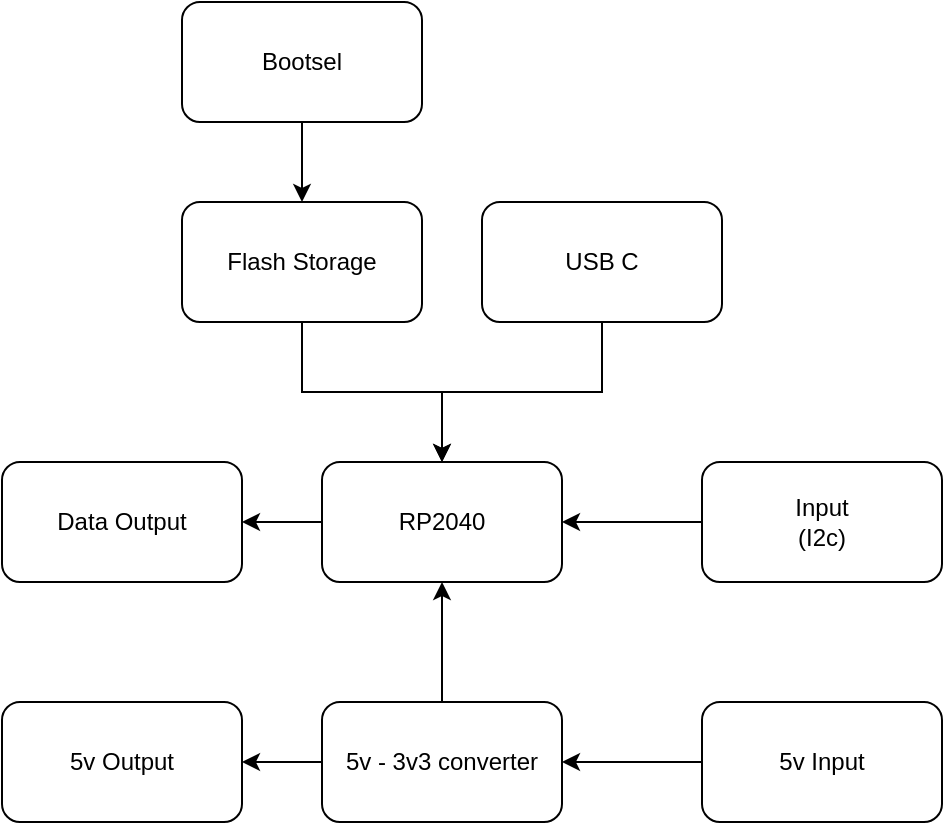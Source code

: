 <mxfile version="26.0.6">
  <diagram name="Page-1" id="VbM0QGf8IZRgNGOa6c49">
    <mxGraphModel dx="1247" dy="686" grid="1" gridSize="10" guides="1" tooltips="1" connect="1" arrows="1" fold="1" page="1" pageScale="1" pageWidth="850" pageHeight="1100" math="0" shadow="0">
      <root>
        <mxCell id="0" />
        <mxCell id="1" parent="0" />
        <mxCell id="VQOmYIT4Rl6xpOW07CCM-15" value="" style="edgeStyle=orthogonalEdgeStyle;rounded=0;orthogonalLoop=1;jettySize=auto;html=1;" edge="1" parent="1" source="VQOmYIT4Rl6xpOW07CCM-1" target="VQOmYIT4Rl6xpOW07CCM-14">
          <mxGeometry relative="1" as="geometry" />
        </mxCell>
        <mxCell id="VQOmYIT4Rl6xpOW07CCM-1" value="RP2040" style="rounded=1;whiteSpace=wrap;html=1;" vertex="1" parent="1">
          <mxGeometry x="360" y="390" width="120" height="60" as="geometry" />
        </mxCell>
        <mxCell id="VQOmYIT4Rl6xpOW07CCM-3" value="" style="edgeStyle=orthogonalEdgeStyle;rounded=0;orthogonalLoop=1;jettySize=auto;html=1;" edge="1" parent="1" source="VQOmYIT4Rl6xpOW07CCM-2" target="VQOmYIT4Rl6xpOW07CCM-1">
          <mxGeometry relative="1" as="geometry" />
        </mxCell>
        <mxCell id="VQOmYIT4Rl6xpOW07CCM-2" value="USB C" style="rounded=1;whiteSpace=wrap;html=1;" vertex="1" parent="1">
          <mxGeometry x="440" y="260" width="120" height="60" as="geometry" />
        </mxCell>
        <mxCell id="VQOmYIT4Rl6xpOW07CCM-5" value="" style="edgeStyle=orthogonalEdgeStyle;rounded=0;orthogonalLoop=1;jettySize=auto;html=1;" edge="1" parent="1" source="VQOmYIT4Rl6xpOW07CCM-4" target="VQOmYIT4Rl6xpOW07CCM-1">
          <mxGeometry relative="1" as="geometry" />
        </mxCell>
        <mxCell id="VQOmYIT4Rl6xpOW07CCM-4" value="Input&lt;div&gt;(I2c)&lt;/div&gt;" style="rounded=1;whiteSpace=wrap;html=1;" vertex="1" parent="1">
          <mxGeometry x="550" y="390" width="120" height="60" as="geometry" />
        </mxCell>
        <mxCell id="VQOmYIT4Rl6xpOW07CCM-7" value="" style="edgeStyle=orthogonalEdgeStyle;rounded=0;orthogonalLoop=1;jettySize=auto;html=1;" edge="1" parent="1" source="VQOmYIT4Rl6xpOW07CCM-6" target="VQOmYIT4Rl6xpOW07CCM-1">
          <mxGeometry relative="1" as="geometry" />
        </mxCell>
        <mxCell id="VQOmYIT4Rl6xpOW07CCM-17" value="" style="edgeStyle=orthogonalEdgeStyle;rounded=0;orthogonalLoop=1;jettySize=auto;html=1;" edge="1" parent="1" source="VQOmYIT4Rl6xpOW07CCM-6" target="VQOmYIT4Rl6xpOW07CCM-16">
          <mxGeometry relative="1" as="geometry" />
        </mxCell>
        <mxCell id="VQOmYIT4Rl6xpOW07CCM-6" value="5v - 3v3 converter" style="rounded=1;whiteSpace=wrap;html=1;" vertex="1" parent="1">
          <mxGeometry x="360" y="510" width="120" height="60" as="geometry" />
        </mxCell>
        <mxCell id="VQOmYIT4Rl6xpOW07CCM-9" value="" style="edgeStyle=orthogonalEdgeStyle;rounded=0;orthogonalLoop=1;jettySize=auto;html=1;" edge="1" parent="1" source="VQOmYIT4Rl6xpOW07CCM-8" target="VQOmYIT4Rl6xpOW07CCM-6">
          <mxGeometry relative="1" as="geometry" />
        </mxCell>
        <mxCell id="VQOmYIT4Rl6xpOW07CCM-8" value="5v Input" style="rounded=1;whiteSpace=wrap;html=1;" vertex="1" parent="1">
          <mxGeometry x="550" y="510" width="120" height="60" as="geometry" />
        </mxCell>
        <mxCell id="VQOmYIT4Rl6xpOW07CCM-11" value="" style="edgeStyle=orthogonalEdgeStyle;rounded=0;orthogonalLoop=1;jettySize=auto;html=1;" edge="1" parent="1" source="VQOmYIT4Rl6xpOW07CCM-10" target="VQOmYIT4Rl6xpOW07CCM-1">
          <mxGeometry relative="1" as="geometry" />
        </mxCell>
        <mxCell id="VQOmYIT4Rl6xpOW07CCM-10" value="Flash Storage" style="rounded=1;whiteSpace=wrap;html=1;" vertex="1" parent="1">
          <mxGeometry x="290" y="260" width="120" height="60" as="geometry" />
        </mxCell>
        <mxCell id="VQOmYIT4Rl6xpOW07CCM-13" value="" style="edgeStyle=orthogonalEdgeStyle;rounded=0;orthogonalLoop=1;jettySize=auto;html=1;" edge="1" parent="1" source="VQOmYIT4Rl6xpOW07CCM-12" target="VQOmYIT4Rl6xpOW07CCM-10">
          <mxGeometry relative="1" as="geometry" />
        </mxCell>
        <mxCell id="VQOmYIT4Rl6xpOW07CCM-12" value="Bootsel" style="rounded=1;whiteSpace=wrap;html=1;" vertex="1" parent="1">
          <mxGeometry x="290" y="160" width="120" height="60" as="geometry" />
        </mxCell>
        <mxCell id="VQOmYIT4Rl6xpOW07CCM-14" value="Data Output" style="rounded=1;whiteSpace=wrap;html=1;" vertex="1" parent="1">
          <mxGeometry x="200" y="390" width="120" height="60" as="geometry" />
        </mxCell>
        <mxCell id="VQOmYIT4Rl6xpOW07CCM-16" value="5v Output" style="rounded=1;whiteSpace=wrap;html=1;" vertex="1" parent="1">
          <mxGeometry x="200" y="510" width="120" height="60" as="geometry" />
        </mxCell>
      </root>
    </mxGraphModel>
  </diagram>
</mxfile>
